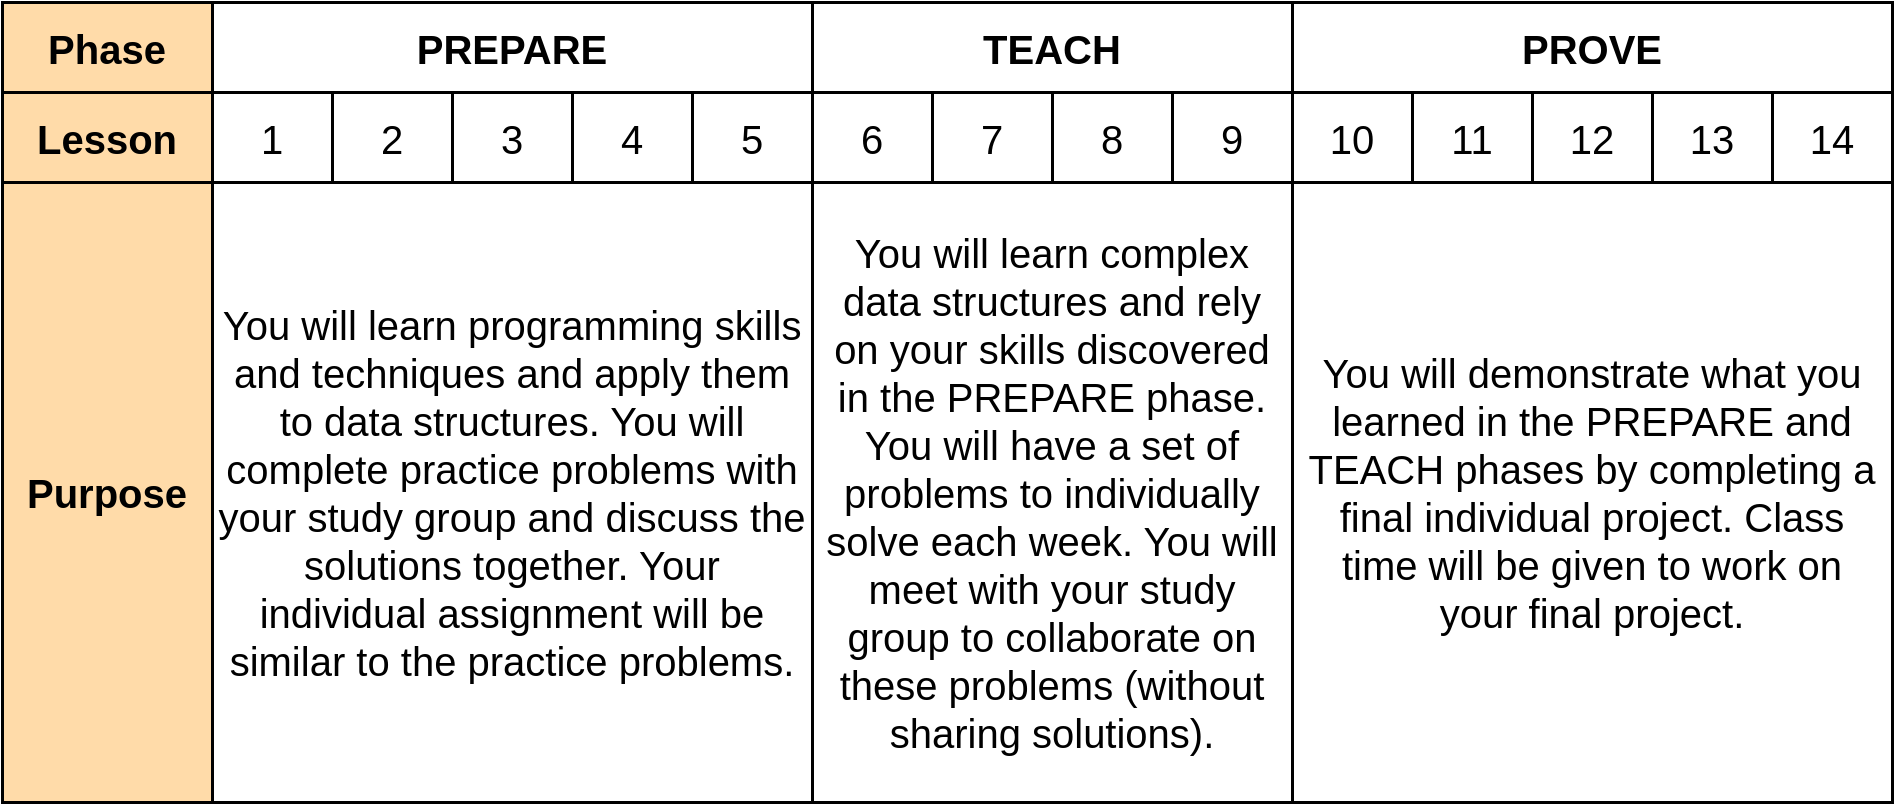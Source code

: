 <?xml version="1.0" encoding="UTF-8"?><mxfile type="Lucidchart-Import" version="17.1.4"><diagram name="Page 1" id="0"><mxGraphModel page="1" pageWidth="1020" pageHeight="1320" grid="1" gridSize="15"><root><mxCell id="0"/><mxCell id="1" parent="0"/><UserObject label="PREPARE" lucidchartObjectId="Lggc1ZW5H10Q" id="2"><mxCell style="html=1;overflow=block;blockSpacing=1;whiteSpace=wrap;fontSize=20;fontColor=default;fontStyle=1;spacing=3.8;strokeOpacity=100;fillOpacity=0;fillColor=#000000;strokeWidth=1.5;" vertex="1" parent="1"><mxGeometry x="285" y="240" width="300" height="45" as="geometry"/></mxCell></UserObject><UserObject label="TEACH" lucidchartObjectId="3hgcNBarDTOb" id="3"><mxCell style="html=1;overflow=block;blockSpacing=1;whiteSpace=wrap;fontSize=20;fontColor=default;fontStyle=1;spacing=3.8;strokeOpacity=100;strokeWidth=1.5;" vertex="1" parent="1"><mxGeometry x="585" y="240" width="240" height="45" as="geometry"/></mxCell></UserObject><UserObject label="PROVE" lucidchartObjectId="~hgcpBAu0zxQ" id="4"><mxCell style="html=1;overflow=block;blockSpacing=1;whiteSpace=wrap;fontSize=20;fontColor=default;fontStyle=1;spacing=3.8;strokeOpacity=100;strokeWidth=1.5;" vertex="1" parent="1"><mxGeometry x="825" y="240" width="300" height="45" as="geometry"/></mxCell></UserObject><UserObject label="1" lucidchartObjectId="4igcPBtkiL0l" id="5"><mxCell style="html=1;overflow=block;blockSpacing=1;whiteSpace=wrap;fontSize=20;fontColor=default;spacing=3.8;strokeOpacity=100;fillOpacity=0;fillColor=#000000;strokeWidth=1.5;" vertex="1" parent="1"><mxGeometry x="285" y="285" width="60" height="45" as="geometry"/></mxCell></UserObject><UserObject label="2" lucidchartObjectId="djgcBnD7BZck" id="6"><mxCell style="html=1;overflow=block;blockSpacing=1;whiteSpace=wrap;fontSize=20;fontColor=default;spacing=3.8;strokeOpacity=100;fillOpacity=0;fillColor=#000000;strokeWidth=1.5;" vertex="1" parent="1"><mxGeometry x="345" y="285" width="60" height="45" as="geometry"/></mxCell></UserObject><UserObject label="3" lucidchartObjectId="fjgc_79M9cCx" id="7"><mxCell style="html=1;overflow=block;blockSpacing=1;whiteSpace=wrap;fontSize=20;fontColor=default;spacing=3.8;strokeOpacity=100;fillOpacity=0;fillColor=#000000;strokeWidth=1.5;" vertex="1" parent="1"><mxGeometry x="405" y="285" width="60" height="45" as="geometry"/></mxCell></UserObject><UserObject label="4" lucidchartObjectId="hjgcA.y1HQhl" id="8"><mxCell style="html=1;overflow=block;blockSpacing=1;whiteSpace=wrap;fontSize=20;fontColor=default;spacing=3.8;strokeOpacity=100;fillOpacity=0;fillColor=#000000;strokeWidth=1.5;" vertex="1" parent="1"><mxGeometry x="465" y="285" width="60" height="45" as="geometry"/></mxCell></UserObject><UserObject label="5" lucidchartObjectId="jjgc0jhCBpwD" id="9"><mxCell style="html=1;overflow=block;blockSpacing=1;whiteSpace=wrap;fontSize=20;fontColor=default;spacing=3.8;strokeOpacity=100;fillOpacity=0;fillColor=#000000;strokeWidth=1.5;" vertex="1" parent="1"><mxGeometry x="525" y="285" width="60" height="45" as="geometry"/></mxCell></UserObject><UserObject label="6" lucidchartObjectId="qjgcUUk6m9~I" id="10"><mxCell style="html=1;overflow=block;blockSpacing=1;whiteSpace=wrap;fontSize=20;fontColor=default;spacing=3.8;strokeOpacity=100;strokeWidth=1.5;" vertex="1" parent="1"><mxGeometry x="585" y="285" width="60" height="45" as="geometry"/></mxCell></UserObject><UserObject label="7" lucidchartObjectId="xjgcwsVMc0dM" id="11"><mxCell style="html=1;overflow=block;blockSpacing=1;whiteSpace=wrap;fontSize=20;fontColor=default;spacing=3.8;strokeOpacity=100;strokeWidth=1.5;" vertex="1" parent="1"><mxGeometry x="645" y="285" width="60" height="45" as="geometry"/></mxCell></UserObject><UserObject label="8" lucidchartObjectId="zjgcKNrQ5~He" id="12"><mxCell style="html=1;overflow=block;blockSpacing=1;whiteSpace=wrap;fontSize=20;fontColor=default;spacing=3.8;strokeOpacity=100;strokeWidth=1.5;" vertex="1" parent="1"><mxGeometry x="705" y="285" width="60" height="45" as="geometry"/></mxCell></UserObject><UserObject label="9" lucidchartObjectId="Cjgc-HIkr779" id="13"><mxCell style="html=1;overflow=block;blockSpacing=1;whiteSpace=wrap;fontSize=20;fontColor=default;spacing=3.8;strokeOpacity=100;strokeWidth=1.5;" vertex="1" parent="1"><mxGeometry x="765" y="285" width="60" height="45" as="geometry"/></mxCell></UserObject><UserObject label="10" lucidchartObjectId="MjgcihHqWk9q" id="14"><mxCell style="html=1;overflow=block;blockSpacing=1;whiteSpace=wrap;fontSize=20;fontColor=default;spacing=3.8;strokeOpacity=100;strokeWidth=1.5;" vertex="1" parent="1"><mxGeometry x="825" y="285" width="60" height="45" as="geometry"/></mxCell></UserObject><UserObject label="11" lucidchartObjectId="PjgcsgI71R7g" id="15"><mxCell style="html=1;overflow=block;blockSpacing=1;whiteSpace=wrap;fontSize=20;fontColor=default;spacing=3.8;strokeOpacity=100;strokeWidth=1.5;" vertex="1" parent="1"><mxGeometry x="885" y="285" width="60" height="45" as="geometry"/></mxCell></UserObject><UserObject label="12" lucidchartObjectId="Rjgcv-f_jpG9" id="16"><mxCell style="html=1;overflow=block;blockSpacing=1;whiteSpace=wrap;fontSize=20;fontColor=default;spacing=3.8;strokeOpacity=100;strokeWidth=1.5;" vertex="1" parent="1"><mxGeometry x="945" y="285" width="60" height="45" as="geometry"/></mxCell></UserObject><UserObject label="13" lucidchartObjectId="TjgcHPMckJqZ" id="17"><mxCell style="html=1;overflow=block;blockSpacing=1;whiteSpace=wrap;fontSize=20;fontColor=default;spacing=3.8;strokeOpacity=100;strokeWidth=1.5;" vertex="1" parent="1"><mxGeometry x="1005" y="285" width="60" height="45" as="geometry"/></mxCell></UserObject><UserObject label="" lucidchartObjectId="okgcasY_qiX8" id="18"><mxCell style="html=1;overflow=block;blockSpacing=1;whiteSpace=wrap;fontSize=13;spacing=3.8;strokeOpacity=100;strokeWidth=1.5;" vertex="1" parent="1"><mxGeometry x="180" y="240" width="105" height="135" as="geometry"/></mxCell></UserObject><UserObject label="Phase" lucidchartObjectId="ykgclN~R4y9O" id="19"><mxCell style="html=1;overflow=block;blockSpacing=1;whiteSpace=wrap;fontSize=20;fontColor=default;fontStyle=1;spacing=3.8;strokeOpacity=100;fillOpacity=100;fillColor=#ffdba9;strokeWidth=1.5;" vertex="1" parent="1"><mxGeometry x="180" y="240" width="105" height="45" as="geometry"/></mxCell></UserObject><UserObject label="Lesson" lucidchartObjectId="DkgcF~AzcDpl" id="20"><mxCell style="html=1;overflow=block;blockSpacing=1;whiteSpace=wrap;fontSize=20;fontColor=default;fontStyle=1;spacing=3.8;strokeOpacity=100;fillOpacity=100;fillColor=#ffdba9;strokeWidth=1.5;" vertex="1" parent="1"><mxGeometry x="180" y="285" width="105" height="45" as="geometry"/></mxCell></UserObject><UserObject label="Purpose" lucidchartObjectId="FkgciXSs7sHs" id="21"><mxCell style="html=1;overflow=block;blockSpacing=1;whiteSpace=wrap;fontSize=20;fontColor=default;fontStyle=1;spacing=3.8;strokeOpacity=100;fillOpacity=100;fillColor=#ffdba9;strokeWidth=1.5;" vertex="1" parent="1"><mxGeometry x="180" y="330" width="105" height="310" as="geometry"/></mxCell></UserObject><UserObject label="You will learn programming skills and techniques and apply them to data structures.  You will complete practice problems with your study group and discuss the solutions together.  Your individual assignment will be similar to the practice problems." lucidchartObjectId="9kgcaBckygrg" id="22"><mxCell style="html=1;overflow=block;blockSpacing=1;whiteSpace=wrap;fontSize=20;fontColor=default;spacing=3.8;strokeOpacity=100;fillOpacity=0;fillColor=#000000;strokeWidth=1.5;" vertex="1" parent="1"><mxGeometry x="285" y="330" width="300" height="310" as="geometry"/></mxCell></UserObject><UserObject label="You will learn complex data structures and rely on your skills discovered in the PREPARE phase.  You will have a set of problems to individually solve each week. You will meet with your study group to collaborate on these problems (without sharing solutions)." lucidchartObjectId="_kgcGa~pj9CE" id="23"><mxCell style="html=1;overflow=block;blockSpacing=1;whiteSpace=wrap;fontSize=20;fontColor=default;spacing=3.8;strokeOpacity=100;strokeWidth=1.5;" vertex="1" parent="1"><mxGeometry x="585" y="330" width="240" height="310" as="geometry"/></mxCell></UserObject><UserObject label="You will demonstrate what you learned in the PREPARE and TEACH phases by completing a final individual project.  Class time will be given to work on your final project." lucidchartObjectId="clgcmZjtZ9vS" id="24"><mxCell style="html=1;overflow=block;blockSpacing=1;whiteSpace=wrap;fontSize=20;fontColor=default;spacing=3.8;strokeOpacity=100;strokeWidth=1.5;" vertex="1" parent="1"><mxGeometry x="825" y="330" width="300" height="310" as="geometry"/></mxCell></UserObject><UserObject label="14" lucidchartObjectId=".RFU02H47Syo" id="25"><mxCell style="html=1;overflow=block;blockSpacing=1;whiteSpace=wrap;fontSize=20;fontColor=default;spacing=3.8;strokeOpacity=100;strokeWidth=1.5;" vertex="1" parent="1"><mxGeometry x="1065" y="285" width="60" height="45" as="geometry"/></mxCell></UserObject></root></mxGraphModel></diagram></mxfile>